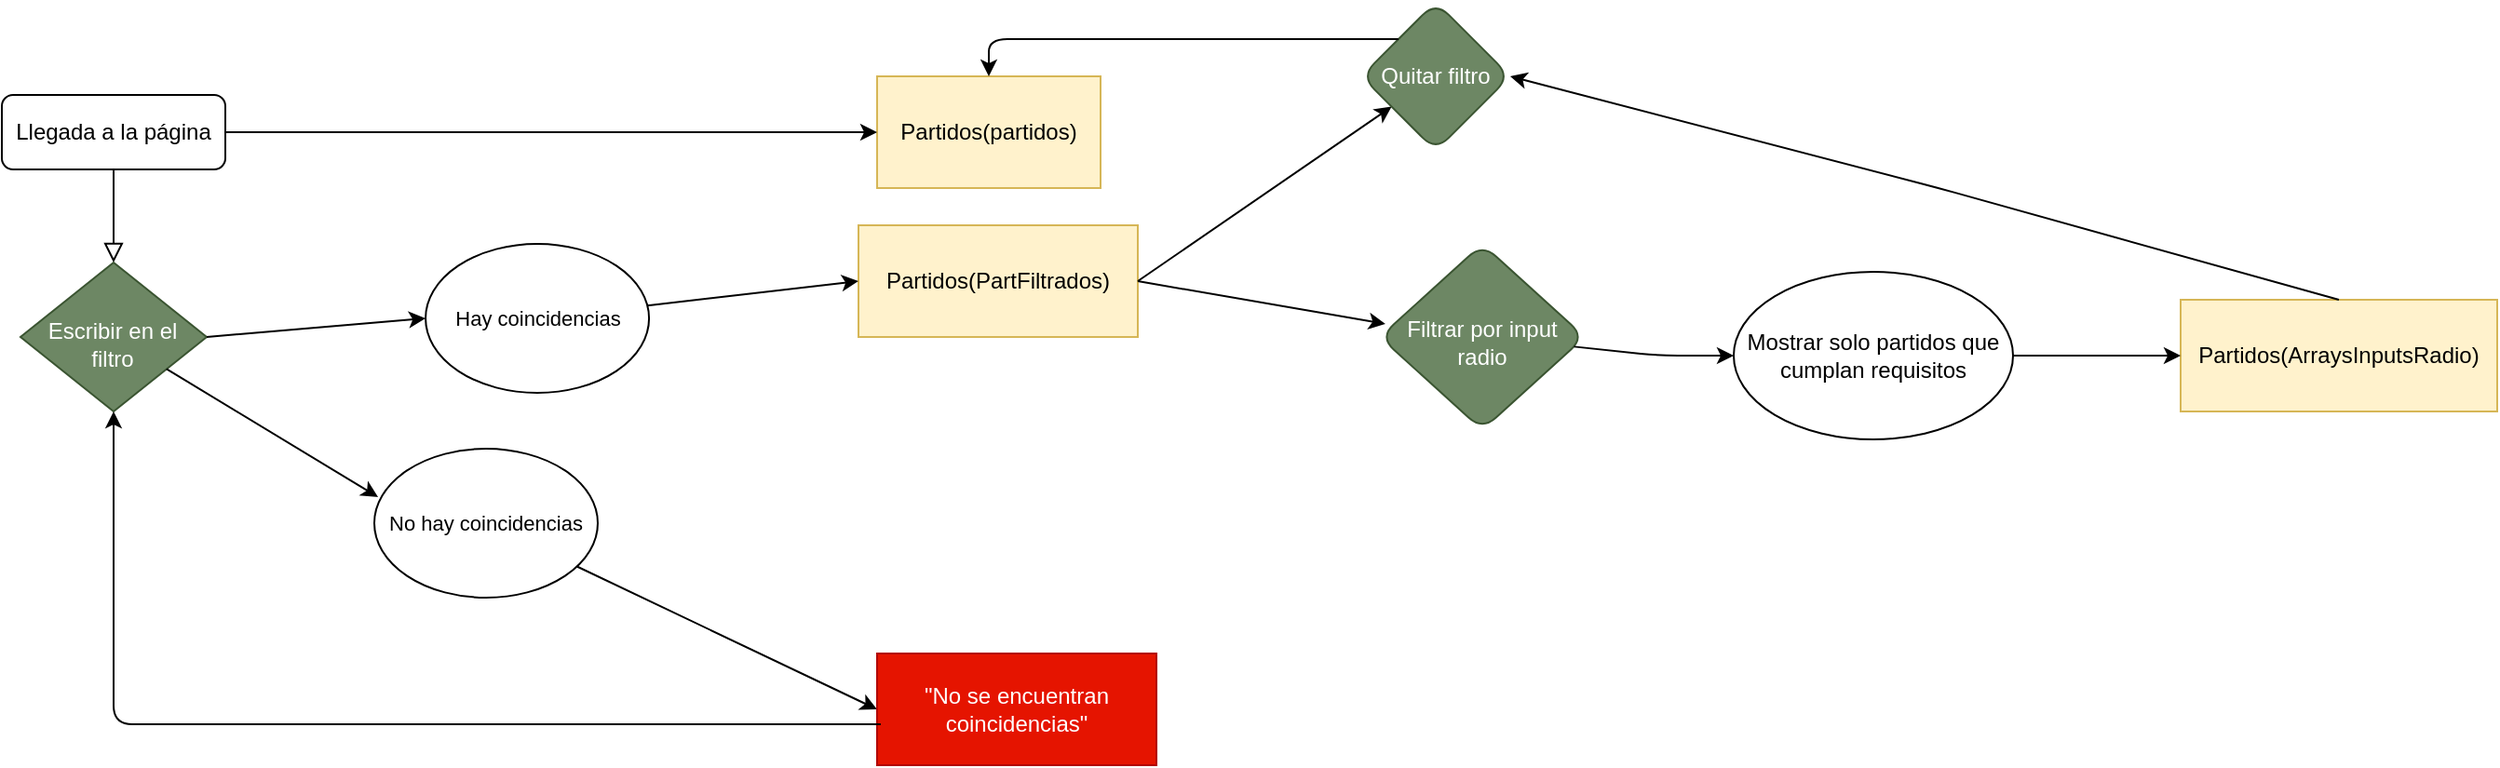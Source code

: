 <mxfile version="14.4.9" type="device"><diagram id="C5RBs43oDa-KdzZeNtuy" name="Page-1"><mxGraphModel dx="1422" dy="794" grid="1" gridSize="10" guides="1" tooltips="1" connect="1" arrows="1" fold="1" page="1" pageScale="1" pageWidth="1169" pageHeight="1654" math="0" shadow="0"><root><mxCell id="WIyWlLk6GJQsqaUBKTNV-0"/><mxCell id="WIyWlLk6GJQsqaUBKTNV-1" parent="WIyWlLk6GJQsqaUBKTNV-0"/><mxCell id="WIyWlLk6GJQsqaUBKTNV-2" value="" style="rounded=0;html=1;jettySize=auto;orthogonalLoop=1;fontSize=11;endArrow=block;endFill=0;endSize=8;strokeWidth=1;shadow=0;labelBackgroundColor=none;edgeStyle=orthogonalEdgeStyle;" parent="WIyWlLk6GJQsqaUBKTNV-1" source="WIyWlLk6GJQsqaUBKTNV-3" target="WIyWlLk6GJQsqaUBKTNV-6" edge="1"><mxGeometry relative="1" as="geometry"/></mxCell><mxCell id="WIyWlLk6GJQsqaUBKTNV-3" value="Llegada a la página" style="rounded=1;whiteSpace=wrap;html=1;fontSize=12;glass=0;strokeWidth=1;shadow=0;" parent="WIyWlLk6GJQsqaUBKTNV-1" vertex="1"><mxGeometry x="160" y="80" width="120" height="40" as="geometry"/></mxCell><mxCell id="WIyWlLk6GJQsqaUBKTNV-6" value="Escribir en el filtro" style="rhombus;whiteSpace=wrap;html=1;shadow=0;fontFamily=Helvetica;fontSize=12;align=center;strokeWidth=1;spacing=6;spacingTop=8;horizontal=1;verticalAlign=middle;spacingLeft=5;spacingRight=6;fillColor=#6d8764;strokeColor=#3A5431;fontColor=#ffffff;" parent="WIyWlLk6GJQsqaUBKTNV-1" vertex="1"><mxGeometry x="170" y="170" width="100" height="80" as="geometry"/></mxCell><mxCell id="s7AYv8SxQW48Pl8vNdF9-8" value="Partidos(partidos)" style="rounded=0;whiteSpace=wrap;html=1;fillColor=#fff2cc;strokeColor=#d6b656;" vertex="1" parent="WIyWlLk6GJQsqaUBKTNV-1"><mxGeometry x="630" y="70" width="120" height="60" as="geometry"/></mxCell><mxCell id="s7AYv8SxQW48Pl8vNdF9-12" value="Partidos(PartFiltrados)" style="rounded=0;whiteSpace=wrap;html=1;fillColor=#fff2cc;strokeColor=#d6b656;" vertex="1" parent="WIyWlLk6GJQsqaUBKTNV-1"><mxGeometry x="620" y="150" width="150" height="60" as="geometry"/></mxCell><mxCell id="s7AYv8SxQW48Pl8vNdF9-13" value="" style="endArrow=classic;html=1;exitX=1;exitY=0.5;exitDx=0;exitDy=0;" edge="1" parent="WIyWlLk6GJQsqaUBKTNV-1" source="s7AYv8SxQW48Pl8vNdF9-12" target="s7AYv8SxQW48Pl8vNdF9-17"><mxGeometry width="50" height="50" relative="1" as="geometry"><mxPoint x="390" y="410" as="sourcePoint"/><mxPoint x="200" y="320" as="targetPoint"/></mxGeometry></mxCell><mxCell id="s7AYv8SxQW48Pl8vNdF9-17" value="Quitar filtro" style="rhombus;whiteSpace=wrap;html=1;rounded=1;glass=0;fillColor=#6d8764;strokeColor=#3A5431;fontColor=#ffffff;" vertex="1" parent="WIyWlLk6GJQsqaUBKTNV-1"><mxGeometry x="890" y="30" width="80" height="80" as="geometry"/></mxCell><mxCell id="s7AYv8SxQW48Pl8vNdF9-18" value="Filtrar por input radio" style="rhombus;whiteSpace=wrap;html=1;rounded=1;glass=0;spacingTop=5;fillColor=#6d8764;strokeColor=#3A5431;fontColor=#ffffff;" vertex="1" parent="WIyWlLk6GJQsqaUBKTNV-1"><mxGeometry x="900" y="160" width="110" height="100" as="geometry"/></mxCell><mxCell id="s7AYv8SxQW48Pl8vNdF9-19" value="" style="endArrow=classic;html=1;exitX=1;exitY=0.5;exitDx=0;exitDy=0;entryX=0.027;entryY=0.43;entryDx=0;entryDy=0;entryPerimeter=0;" edge="1" parent="WIyWlLk6GJQsqaUBKTNV-1" source="s7AYv8SxQW48Pl8vNdF9-12" target="s7AYv8SxQW48Pl8vNdF9-18"><mxGeometry width="50" height="50" relative="1" as="geometry"><mxPoint x="390" y="420" as="sourcePoint"/><mxPoint x="440" y="370" as="targetPoint"/></mxGeometry></mxCell><mxCell id="s7AYv8SxQW48Pl8vNdF9-20" value="" style="endArrow=classic;html=1;" edge="1" parent="WIyWlLk6GJQsqaUBKTNV-1" source="s7AYv8SxQW48Pl8vNdF9-18"><mxGeometry width="50" height="50" relative="1" as="geometry"><mxPoint x="390" y="410" as="sourcePoint"/><mxPoint x="1090" y="220" as="targetPoint"/><Array as="points"><mxPoint x="1050" y="220"/></Array></mxGeometry></mxCell><mxCell id="s7AYv8SxQW48Pl8vNdF9-22" value="Mostrar solo partidos que cumplan requisitos" style="ellipse;whiteSpace=wrap;html=1;rounded=1;glass=0;" vertex="1" parent="WIyWlLk6GJQsqaUBKTNV-1"><mxGeometry x="1090" y="175" width="150" height="90" as="geometry"/></mxCell><mxCell id="s7AYv8SxQW48Pl8vNdF9-25" value="Partidos(ArraysInputsRadio)" style="rounded=0;whiteSpace=wrap;html=1;fillColor=#fff2cc;strokeColor=#d6b656;" vertex="1" parent="WIyWlLk6GJQsqaUBKTNV-1"><mxGeometry x="1330" y="190" width="170" height="60" as="geometry"/></mxCell><mxCell id="s7AYv8SxQW48Pl8vNdF9-30" value="" style="endArrow=classic;html=1;entryX=0;entryY=0.5;entryDx=0;entryDy=0;" edge="1" parent="WIyWlLk6GJQsqaUBKTNV-1" source="s7AYv8SxQW48Pl8vNdF9-41" target="s7AYv8SxQW48Pl8vNdF9-32"><mxGeometry relative="1" as="geometry"><mxPoint x="440" y="200" as="sourcePoint"/><mxPoint x="610" y="250" as="targetPoint"/></mxGeometry></mxCell><mxCell id="s7AYv8SxQW48Pl8vNdF9-32" value="&quot;No se encuentran coincidencias&quot;" style="rounded=0;whiteSpace=wrap;html=1;fillColor=#e51400;strokeColor=#B20000;fontColor=#ffffff;" vertex="1" parent="WIyWlLk6GJQsqaUBKTNV-1"><mxGeometry x="630" y="380" width="150" height="60" as="geometry"/></mxCell><mxCell id="s7AYv8SxQW48Pl8vNdF9-33" value="" style="endArrow=classic;html=1;entryX=1;entryY=0.5;entryDx=0;entryDy=0;exitX=0.5;exitY=0;exitDx=0;exitDy=0;" edge="1" parent="WIyWlLk6GJQsqaUBKTNV-1" source="s7AYv8SxQW48Pl8vNdF9-25" target="s7AYv8SxQW48Pl8vNdF9-17"><mxGeometry width="50" height="50" relative="1" as="geometry"><mxPoint x="600" y="340" as="sourcePoint"/><mxPoint x="650" y="290" as="targetPoint"/><Array as="points"><mxPoint x="1200" y="130"/></Array></mxGeometry></mxCell><mxCell id="s7AYv8SxQW48Pl8vNdF9-34" value="" style="endArrow=classic;html=1;entryX=0.5;entryY=0;entryDx=0;entryDy=0;exitX=0;exitY=0;exitDx=0;exitDy=0;" edge="1" parent="WIyWlLk6GJQsqaUBKTNV-1" source="s7AYv8SxQW48Pl8vNdF9-17" target="s7AYv8SxQW48Pl8vNdF9-8"><mxGeometry width="50" height="50" relative="1" as="geometry"><mxPoint x="130" y="320" as="sourcePoint"/><mxPoint x="130" y="470" as="targetPoint"/><Array as="points"><mxPoint x="690" y="50"/></Array></mxGeometry></mxCell><mxCell id="s7AYv8SxQW48Pl8vNdF9-39" value="" style="endArrow=classic;html=1;exitX=1;exitY=0.5;exitDx=0;exitDy=0;entryX=0;entryY=0.5;entryDx=0;entryDy=0;" edge="1" parent="WIyWlLk6GJQsqaUBKTNV-1" source="s7AYv8SxQW48Pl8vNdF9-22" target="s7AYv8SxQW48Pl8vNdF9-25"><mxGeometry width="50" height="50" relative="1" as="geometry"><mxPoint x="1280" y="260" as="sourcePoint"/><mxPoint x="1330" y="210" as="targetPoint"/></mxGeometry></mxCell><mxCell id="s7AYv8SxQW48Pl8vNdF9-40" value="" style="endArrow=classic;html=1;exitX=0.013;exitY=0.633;exitDx=0;exitDy=0;entryX=0.5;entryY=1;entryDx=0;entryDy=0;exitPerimeter=0;" edge="1" parent="WIyWlLk6GJQsqaUBKTNV-1" source="s7AYv8SxQW48Pl8vNdF9-32" target="WIyWlLk6GJQsqaUBKTNV-6"><mxGeometry width="50" height="50" relative="1" as="geometry"><mxPoint x="800" y="340" as="sourcePoint"/><mxPoint x="850" y="290" as="targetPoint"/><Array as="points"><mxPoint x="220" y="418"/><mxPoint x="220" y="268"/></Array></mxGeometry></mxCell><mxCell id="s7AYv8SxQW48Pl8vNdF9-41" value="&#10;&#10;&lt;span style=&quot;color: rgb(0, 0, 0); font-family: helvetica; font-size: 11px; font-style: normal; font-weight: 400; letter-spacing: normal; text-align: center; text-indent: 0px; text-transform: none; word-spacing: 0px; background-color: rgb(255, 255, 255); display: inline; float: none;&quot;&gt;No hay coincidencias&lt;/span&gt;&#10;&#10;" style="ellipse;whiteSpace=wrap;html=1;rounded=1;glass=0;" vertex="1" parent="WIyWlLk6GJQsqaUBKTNV-1"><mxGeometry x="360" y="270" width="120" height="80" as="geometry"/></mxCell><mxCell id="s7AYv8SxQW48Pl8vNdF9-42" value="" style="endArrow=classic;html=1;entryX=0.017;entryY=0.325;entryDx=0;entryDy=0;entryPerimeter=0;" edge="1" parent="WIyWlLk6GJQsqaUBKTNV-1" source="WIyWlLk6GJQsqaUBKTNV-6" target="s7AYv8SxQW48Pl8vNdF9-41"><mxGeometry relative="1" as="geometry"><mxPoint x="257.885" y="219.692" as="sourcePoint"/><mxPoint x="650" y="320" as="targetPoint"/></mxGeometry></mxCell><mxCell id="s7AYv8SxQW48Pl8vNdF9-44" value="" style="endArrow=classic;html=1;entryX=0;entryY=0.5;entryDx=0;entryDy=0;" edge="1" parent="WIyWlLk6GJQsqaUBKTNV-1" source="s7AYv8SxQW48Pl8vNdF9-45" target="s7AYv8SxQW48Pl8vNdF9-12"><mxGeometry relative="1" as="geometry"><mxPoint x="447.54" y="120" as="sourcePoint"/><mxPoint x="617.54" y="90" as="targetPoint"/></mxGeometry></mxCell><mxCell id="s7AYv8SxQW48Pl8vNdF9-45" value="&lt;span style=&quot;font-size: 11px ; background-color: rgb(255 , 255 , 255)&quot;&gt;Hay coincidencias&lt;/span&gt;" style="ellipse;whiteSpace=wrap;html=1;rounded=1;glass=0;" vertex="1" parent="WIyWlLk6GJQsqaUBKTNV-1"><mxGeometry x="387.54" y="160" width="120" height="80" as="geometry"/></mxCell><mxCell id="s7AYv8SxQW48Pl8vNdF9-46" value="" style="endArrow=classic;html=1;entryX=0;entryY=0.5;entryDx=0;entryDy=0;exitX=1;exitY=0.5;exitDx=0;exitDy=0;" edge="1" parent="WIyWlLk6GJQsqaUBKTNV-1" target="s7AYv8SxQW48Pl8vNdF9-45" source="WIyWlLk6GJQsqaUBKTNV-6"><mxGeometry relative="1" as="geometry"><mxPoint x="262.456" y="142.067" as="sourcePoint"/><mxPoint x="657.54" y="240" as="targetPoint"/></mxGeometry></mxCell><mxCell id="s7AYv8SxQW48Pl8vNdF9-51" value="" style="edgeStyle=orthogonalEdgeStyle;rounded=0;orthogonalLoop=1;jettySize=auto;html=1;entryX=0;entryY=0.5;entryDx=0;entryDy=0;" edge="1" parent="WIyWlLk6GJQsqaUBKTNV-1" source="WIyWlLk6GJQsqaUBKTNV-3" target="s7AYv8SxQW48Pl8vNdF9-8"><mxGeometry relative="1" as="geometry"><mxPoint x="295" y="70" as="sourcePoint"/><mxPoint x="330.04" y="100" as="targetPoint"/></mxGeometry></mxCell></root></mxGraphModel></diagram></mxfile>
